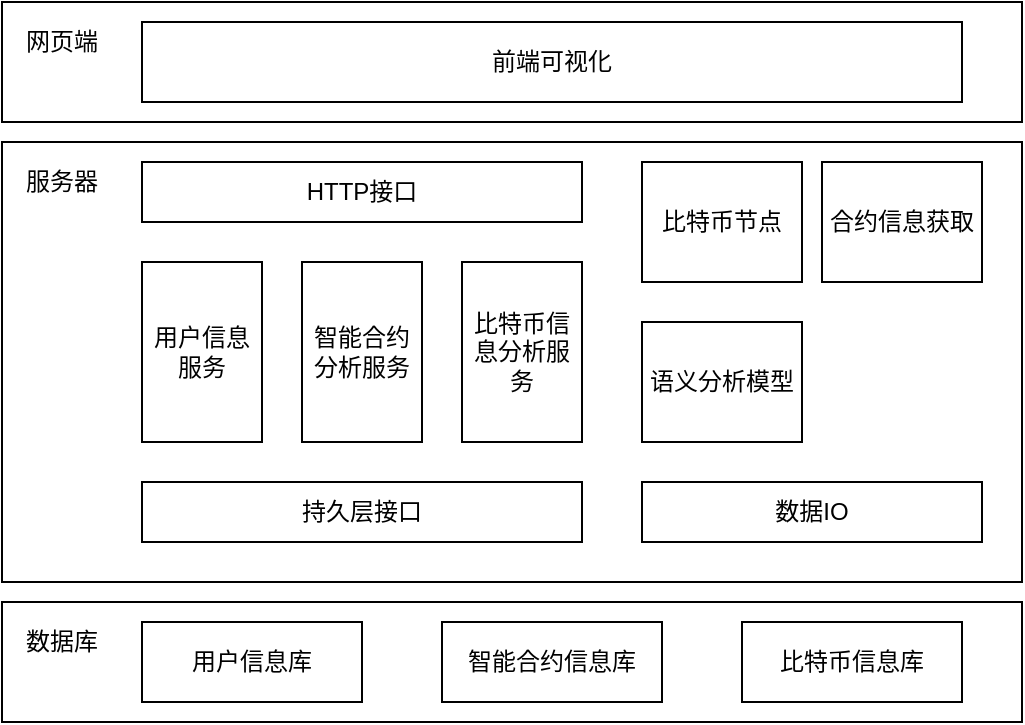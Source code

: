 <mxfile version="14.4.3" type="github"><diagram id="DMizLd6jPB5jcuzPNhlE" name="Page-1"><mxGraphModel dx="1038" dy="617" grid="1" gridSize="10" guides="1" tooltips="1" connect="1" arrows="1" fold="1" page="1" pageScale="1" pageWidth="850" pageHeight="1100" math="0" shadow="0"><root><mxCell id="0"/><mxCell id="1" parent="0"/><mxCell id="_9rBPJklPrJXGRunSFTt-1" value="" style="rounded=0;whiteSpace=wrap;html=1;" vertex="1" parent="1"><mxGeometry x="160" y="190" width="510" height="60" as="geometry"/></mxCell><mxCell id="_9rBPJklPrJXGRunSFTt-2" value="" style="rounded=0;whiteSpace=wrap;html=1;" vertex="1" parent="1"><mxGeometry x="160" y="260" width="510" height="220" as="geometry"/></mxCell><mxCell id="_9rBPJklPrJXGRunSFTt-3" value="" style="rounded=0;whiteSpace=wrap;html=1;align=left;spacingTop=10;" vertex="1" parent="1"><mxGeometry x="160" y="490" width="510" height="60" as="geometry"/></mxCell><mxCell id="_9rBPJklPrJXGRunSFTt-4" value="网页端" style="text;html=1;strokeColor=none;fillColor=none;align=center;verticalAlign=middle;whiteSpace=wrap;rounded=0;" vertex="1" parent="1"><mxGeometry x="170" y="200" width="40" height="20" as="geometry"/></mxCell><mxCell id="_9rBPJklPrJXGRunSFTt-5" value="服务器" style="text;html=1;strokeColor=none;fillColor=none;align=center;verticalAlign=middle;whiteSpace=wrap;rounded=0;" vertex="1" parent="1"><mxGeometry x="170" y="270" width="40" height="20" as="geometry"/></mxCell><mxCell id="_9rBPJklPrJXGRunSFTt-6" value="前端可视化" style="rounded=0;whiteSpace=wrap;html=1;" vertex="1" parent="1"><mxGeometry x="230" y="200" width="410" height="40" as="geometry"/></mxCell><mxCell id="_9rBPJklPrJXGRunSFTt-7" value="HTTP接口" style="rounded=0;whiteSpace=wrap;html=1;" vertex="1" parent="1"><mxGeometry x="230" y="270" width="220" height="30" as="geometry"/></mxCell><mxCell id="_9rBPJklPrJXGRunSFTt-9" value="持久层接口" style="rounded=0;whiteSpace=wrap;html=1;" vertex="1" parent="1"><mxGeometry x="230" y="430" width="220" height="30" as="geometry"/></mxCell><mxCell id="_9rBPJklPrJXGRunSFTt-10" value="比特币节点" style="rounded=0;whiteSpace=wrap;html=1;" vertex="1" parent="1"><mxGeometry x="480" y="270" width="80" height="60" as="geometry"/></mxCell><mxCell id="_9rBPJklPrJXGRunSFTt-11" value="合约信息获取" style="rounded=0;whiteSpace=wrap;html=1;" vertex="1" parent="1"><mxGeometry x="570" y="270" width="80" height="60" as="geometry"/></mxCell><mxCell id="_9rBPJklPrJXGRunSFTt-12" value="语义分析模型" style="rounded=0;whiteSpace=wrap;html=1;" vertex="1" parent="1"><mxGeometry x="480" y="350" width="80" height="60" as="geometry"/></mxCell><mxCell id="_9rBPJklPrJXGRunSFTt-13" value="数据IO" style="rounded=0;whiteSpace=wrap;html=1;" vertex="1" parent="1"><mxGeometry x="480" y="430" width="170" height="30" as="geometry"/></mxCell><mxCell id="_9rBPJklPrJXGRunSFTt-14" value="智能合约分析服务" style="rounded=0;whiteSpace=wrap;html=1;" vertex="1" parent="1"><mxGeometry x="310" y="320" width="60" height="90" as="geometry"/></mxCell><mxCell id="_9rBPJklPrJXGRunSFTt-15" value="比特币信息分析服务" style="rounded=0;whiteSpace=wrap;html=1;" vertex="1" parent="1"><mxGeometry x="390" y="320" width="60" height="90" as="geometry"/></mxCell><mxCell id="_9rBPJklPrJXGRunSFTt-16" value="用户信息服务" style="rounded=0;whiteSpace=wrap;html=1;" vertex="1" parent="1"><mxGeometry x="230" y="320" width="60" height="90" as="geometry"/></mxCell><mxCell id="_9rBPJklPrJXGRunSFTt-17" value="数据库" style="text;html=1;strokeColor=none;fillColor=none;align=center;verticalAlign=middle;whiteSpace=wrap;rounded=0;" vertex="1" parent="1"><mxGeometry x="170" y="500" width="40" height="20" as="geometry"/></mxCell><mxCell id="_9rBPJklPrJXGRunSFTt-18" value="用户信息库" style="rounded=0;whiteSpace=wrap;html=1;" vertex="1" parent="1"><mxGeometry x="230" y="500" width="110" height="40" as="geometry"/></mxCell><mxCell id="_9rBPJklPrJXGRunSFTt-19" value="智能合约信息库" style="rounded=0;whiteSpace=wrap;html=1;" vertex="1" parent="1"><mxGeometry x="380" y="500" width="110" height="40" as="geometry"/></mxCell><mxCell id="_9rBPJklPrJXGRunSFTt-20" value="比特币信息库" style="rounded=0;whiteSpace=wrap;html=1;" vertex="1" parent="1"><mxGeometry x="530" y="500" width="110" height="40" as="geometry"/></mxCell></root></mxGraphModel></diagram></mxfile>